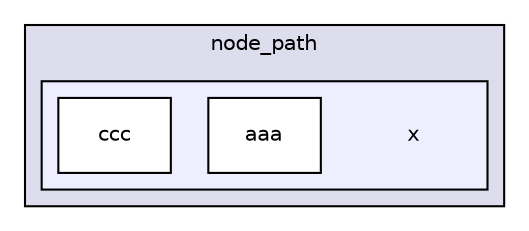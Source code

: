 digraph "gulp-src/node_modules/gulp/node_modules/liftoff/node_modules/resolve/test/node_path/x" {
  compound=true
  node [ fontsize="10", fontname="Helvetica"];
  edge [ labelfontsize="10", labelfontname="Helvetica"];
  subgraph clusterdir_6a010fdac118726a9ebacb10f0540cf5 {
    graph [ bgcolor="#ddddee", pencolor="black", label="node_path" fontname="Helvetica", fontsize="10", URL="dir_6a010fdac118726a9ebacb10f0540cf5.html"]
  subgraph clusterdir_2c2ac92972c1159b285a6b3afbfd20d7 {
    graph [ bgcolor="#eeeeff", pencolor="black", label="" URL="dir_2c2ac92972c1159b285a6b3afbfd20d7.html"];
    dir_2c2ac92972c1159b285a6b3afbfd20d7 [shape=plaintext label="x"];
    dir_0fd9c5dfa94c6e4e16fc1143e3b1b74c [shape=box label="aaa" color="black" fillcolor="white" style="filled" URL="dir_0fd9c5dfa94c6e4e16fc1143e3b1b74c.html"];
    dir_b89c318062151dccd78e1e871089a740 [shape=box label="ccc" color="black" fillcolor="white" style="filled" URL="dir_b89c318062151dccd78e1e871089a740.html"];
  }
  }
}
